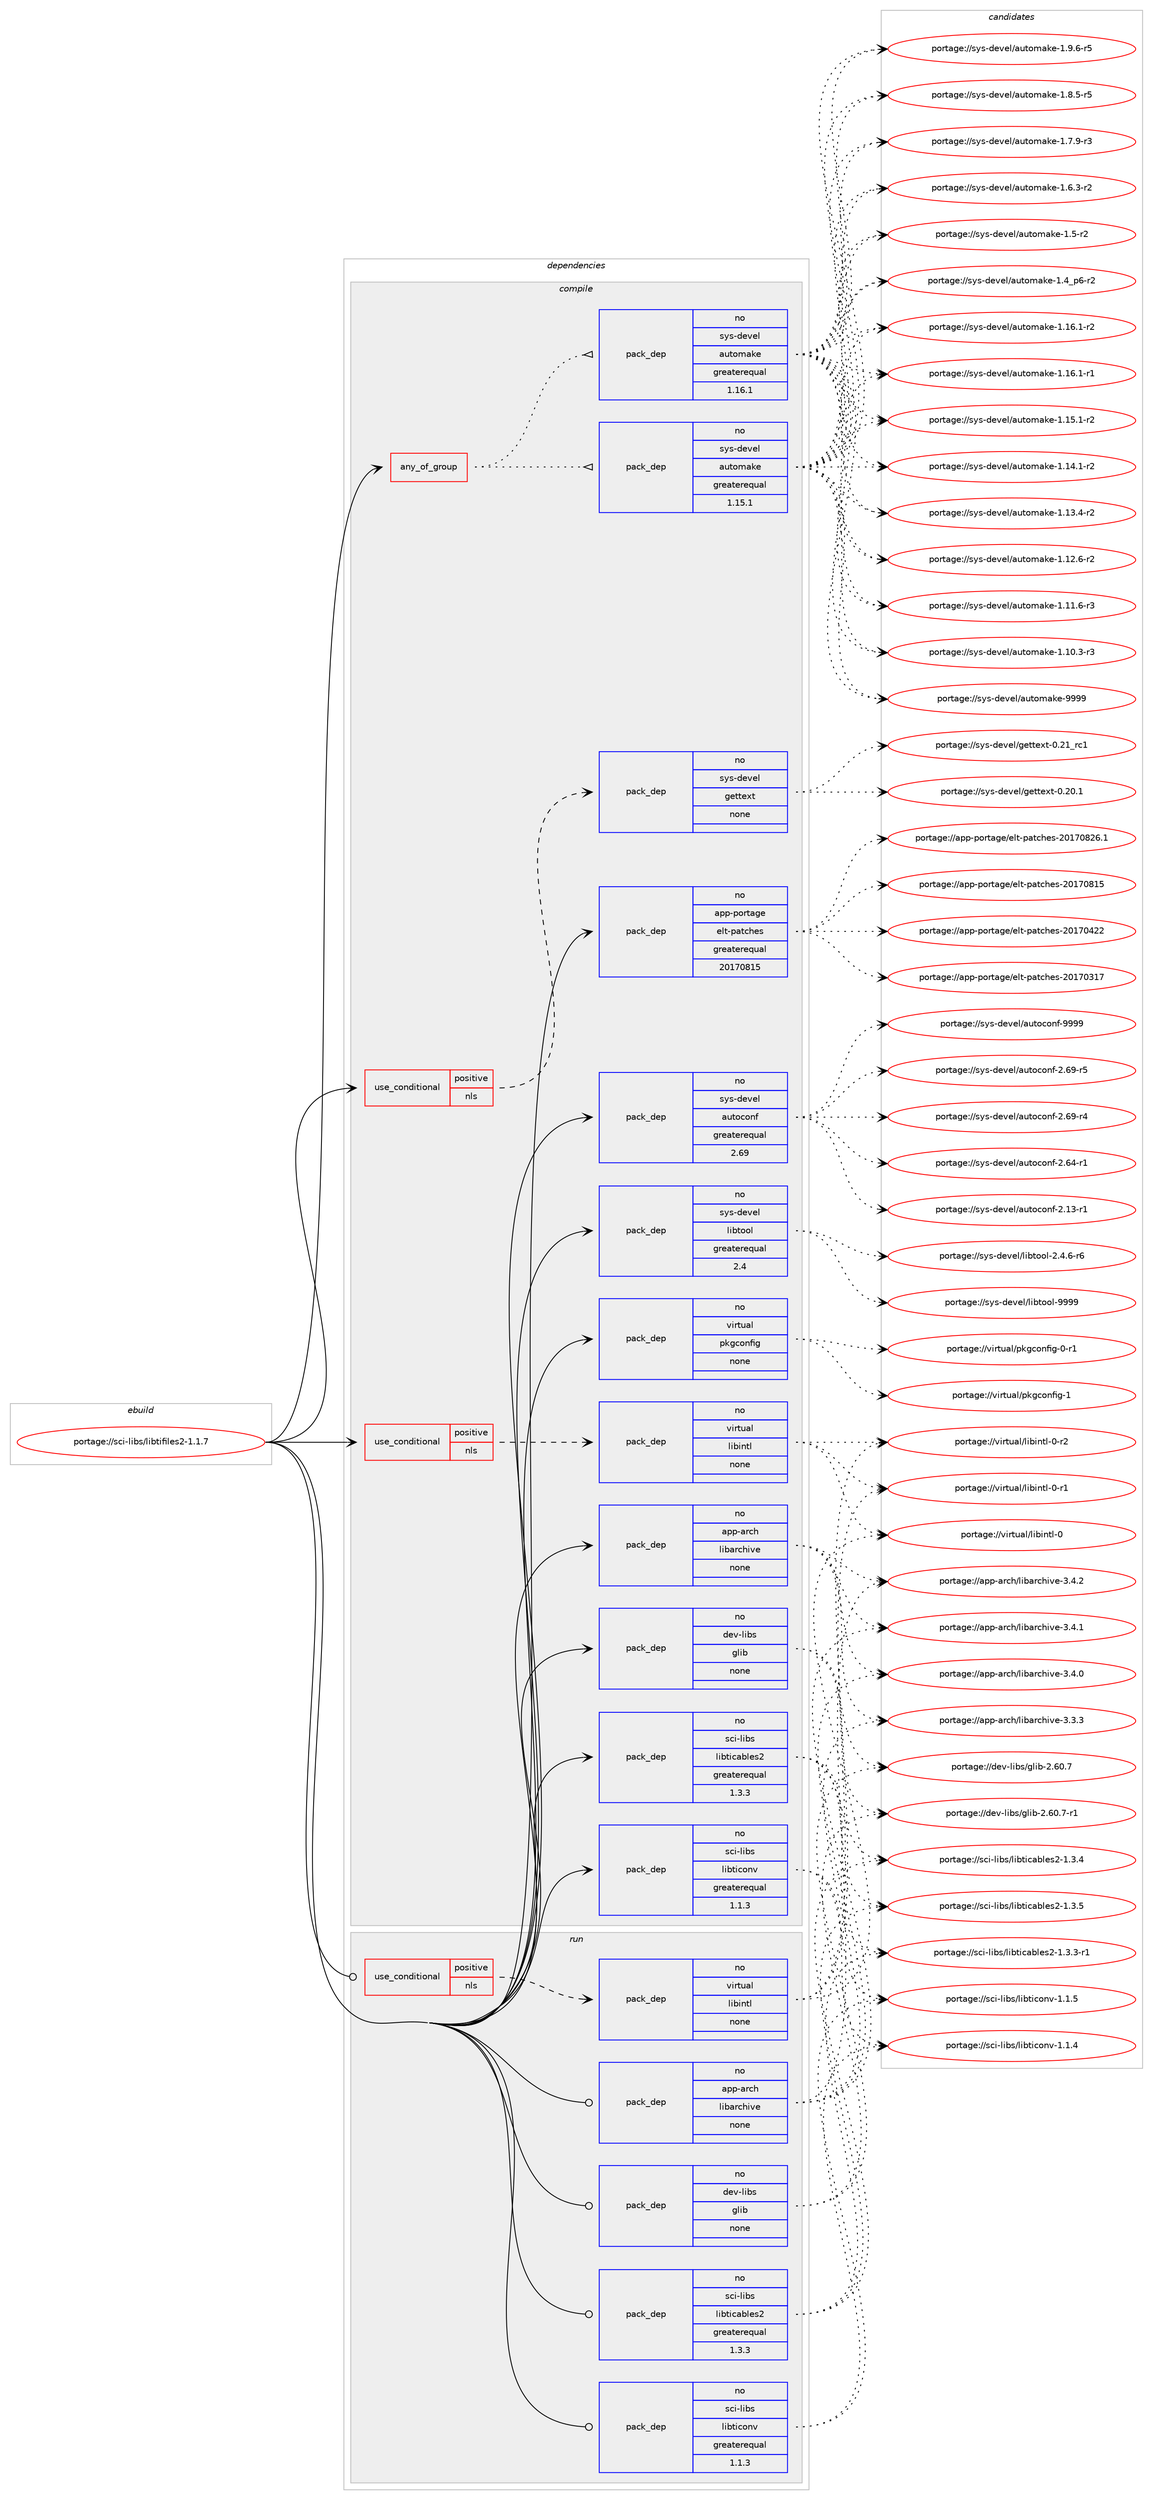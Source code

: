 digraph prolog {

# *************
# Graph options
# *************

newrank=true;
concentrate=true;
compound=true;
graph [rankdir=LR,fontname=Helvetica,fontsize=10,ranksep=1.5];#, ranksep=2.5, nodesep=0.2];
edge  [arrowhead=vee];
node  [fontname=Helvetica,fontsize=10];

# **********
# The ebuild
# **********

subgraph cluster_leftcol {
color=gray;
rank=same;
label=<<i>ebuild</i>>;
id [label="portage://sci-libs/libtifiles2-1.1.7", color=red, width=4, href="../sci-libs/libtifiles2-1.1.7.svg"];
}

# ****************
# The dependencies
# ****************

subgraph cluster_midcol {
color=gray;
label=<<i>dependencies</i>>;
subgraph cluster_compile {
fillcolor="#eeeeee";
style=filled;
label=<<i>compile</i>>;
subgraph any1414 {
dependency87130 [label=<<TABLE BORDER="0" CELLBORDER="1" CELLSPACING="0" CELLPADDING="4"><TR><TD CELLPADDING="10">any_of_group</TD></TR></TABLE>>, shape=none, color=red];subgraph pack68255 {
dependency87131 [label=<<TABLE BORDER="0" CELLBORDER="1" CELLSPACING="0" CELLPADDING="4" WIDTH="220"><TR><TD ROWSPAN="6" CELLPADDING="30">pack_dep</TD></TR><TR><TD WIDTH="110">no</TD></TR><TR><TD>sys-devel</TD></TR><TR><TD>automake</TD></TR><TR><TD>greaterequal</TD></TR><TR><TD>1.16.1</TD></TR></TABLE>>, shape=none, color=blue];
}
dependency87130:e -> dependency87131:w [weight=20,style="dotted",arrowhead="oinv"];
subgraph pack68256 {
dependency87132 [label=<<TABLE BORDER="0" CELLBORDER="1" CELLSPACING="0" CELLPADDING="4" WIDTH="220"><TR><TD ROWSPAN="6" CELLPADDING="30">pack_dep</TD></TR><TR><TD WIDTH="110">no</TD></TR><TR><TD>sys-devel</TD></TR><TR><TD>automake</TD></TR><TR><TD>greaterequal</TD></TR><TR><TD>1.15.1</TD></TR></TABLE>>, shape=none, color=blue];
}
dependency87130:e -> dependency87132:w [weight=20,style="dotted",arrowhead="oinv"];
}
id:e -> dependency87130:w [weight=20,style="solid",arrowhead="vee"];
subgraph cond17377 {
dependency87133 [label=<<TABLE BORDER="0" CELLBORDER="1" CELLSPACING="0" CELLPADDING="4"><TR><TD ROWSPAN="3" CELLPADDING="10">use_conditional</TD></TR><TR><TD>positive</TD></TR><TR><TD>nls</TD></TR></TABLE>>, shape=none, color=red];
subgraph pack68257 {
dependency87134 [label=<<TABLE BORDER="0" CELLBORDER="1" CELLSPACING="0" CELLPADDING="4" WIDTH="220"><TR><TD ROWSPAN="6" CELLPADDING="30">pack_dep</TD></TR><TR><TD WIDTH="110">no</TD></TR><TR><TD>sys-devel</TD></TR><TR><TD>gettext</TD></TR><TR><TD>none</TD></TR><TR><TD></TD></TR></TABLE>>, shape=none, color=blue];
}
dependency87133:e -> dependency87134:w [weight=20,style="dashed",arrowhead="vee"];
}
id:e -> dependency87133:w [weight=20,style="solid",arrowhead="vee"];
subgraph cond17378 {
dependency87135 [label=<<TABLE BORDER="0" CELLBORDER="1" CELLSPACING="0" CELLPADDING="4"><TR><TD ROWSPAN="3" CELLPADDING="10">use_conditional</TD></TR><TR><TD>positive</TD></TR><TR><TD>nls</TD></TR></TABLE>>, shape=none, color=red];
subgraph pack68258 {
dependency87136 [label=<<TABLE BORDER="0" CELLBORDER="1" CELLSPACING="0" CELLPADDING="4" WIDTH="220"><TR><TD ROWSPAN="6" CELLPADDING="30">pack_dep</TD></TR><TR><TD WIDTH="110">no</TD></TR><TR><TD>virtual</TD></TR><TR><TD>libintl</TD></TR><TR><TD>none</TD></TR><TR><TD></TD></TR></TABLE>>, shape=none, color=blue];
}
dependency87135:e -> dependency87136:w [weight=20,style="dashed",arrowhead="vee"];
}
id:e -> dependency87135:w [weight=20,style="solid",arrowhead="vee"];
subgraph pack68259 {
dependency87137 [label=<<TABLE BORDER="0" CELLBORDER="1" CELLSPACING="0" CELLPADDING="4" WIDTH="220"><TR><TD ROWSPAN="6" CELLPADDING="30">pack_dep</TD></TR><TR><TD WIDTH="110">no</TD></TR><TR><TD>app-arch</TD></TR><TR><TD>libarchive</TD></TR><TR><TD>none</TD></TR><TR><TD></TD></TR></TABLE>>, shape=none, color=blue];
}
id:e -> dependency87137:w [weight=20,style="solid",arrowhead="vee"];
subgraph pack68260 {
dependency87138 [label=<<TABLE BORDER="0" CELLBORDER="1" CELLSPACING="0" CELLPADDING="4" WIDTH="220"><TR><TD ROWSPAN="6" CELLPADDING="30">pack_dep</TD></TR><TR><TD WIDTH="110">no</TD></TR><TR><TD>app-portage</TD></TR><TR><TD>elt-patches</TD></TR><TR><TD>greaterequal</TD></TR><TR><TD>20170815</TD></TR></TABLE>>, shape=none, color=blue];
}
id:e -> dependency87138:w [weight=20,style="solid",arrowhead="vee"];
subgraph pack68261 {
dependency87139 [label=<<TABLE BORDER="0" CELLBORDER="1" CELLSPACING="0" CELLPADDING="4" WIDTH="220"><TR><TD ROWSPAN="6" CELLPADDING="30">pack_dep</TD></TR><TR><TD WIDTH="110">no</TD></TR><TR><TD>dev-libs</TD></TR><TR><TD>glib</TD></TR><TR><TD>none</TD></TR><TR><TD></TD></TR></TABLE>>, shape=none, color=blue];
}
id:e -> dependency87139:w [weight=20,style="solid",arrowhead="vee"];
subgraph pack68262 {
dependency87140 [label=<<TABLE BORDER="0" CELLBORDER="1" CELLSPACING="0" CELLPADDING="4" WIDTH="220"><TR><TD ROWSPAN="6" CELLPADDING="30">pack_dep</TD></TR><TR><TD WIDTH="110">no</TD></TR><TR><TD>sci-libs</TD></TR><TR><TD>libticables2</TD></TR><TR><TD>greaterequal</TD></TR><TR><TD>1.3.3</TD></TR></TABLE>>, shape=none, color=blue];
}
id:e -> dependency87140:w [weight=20,style="solid",arrowhead="vee"];
subgraph pack68263 {
dependency87141 [label=<<TABLE BORDER="0" CELLBORDER="1" CELLSPACING="0" CELLPADDING="4" WIDTH="220"><TR><TD ROWSPAN="6" CELLPADDING="30">pack_dep</TD></TR><TR><TD WIDTH="110">no</TD></TR><TR><TD>sci-libs</TD></TR><TR><TD>libticonv</TD></TR><TR><TD>greaterequal</TD></TR><TR><TD>1.1.3</TD></TR></TABLE>>, shape=none, color=blue];
}
id:e -> dependency87141:w [weight=20,style="solid",arrowhead="vee"];
subgraph pack68264 {
dependency87142 [label=<<TABLE BORDER="0" CELLBORDER="1" CELLSPACING="0" CELLPADDING="4" WIDTH="220"><TR><TD ROWSPAN="6" CELLPADDING="30">pack_dep</TD></TR><TR><TD WIDTH="110">no</TD></TR><TR><TD>sys-devel</TD></TR><TR><TD>autoconf</TD></TR><TR><TD>greaterequal</TD></TR><TR><TD>2.69</TD></TR></TABLE>>, shape=none, color=blue];
}
id:e -> dependency87142:w [weight=20,style="solid",arrowhead="vee"];
subgraph pack68265 {
dependency87143 [label=<<TABLE BORDER="0" CELLBORDER="1" CELLSPACING="0" CELLPADDING="4" WIDTH="220"><TR><TD ROWSPAN="6" CELLPADDING="30">pack_dep</TD></TR><TR><TD WIDTH="110">no</TD></TR><TR><TD>sys-devel</TD></TR><TR><TD>libtool</TD></TR><TR><TD>greaterequal</TD></TR><TR><TD>2.4</TD></TR></TABLE>>, shape=none, color=blue];
}
id:e -> dependency87143:w [weight=20,style="solid",arrowhead="vee"];
subgraph pack68266 {
dependency87144 [label=<<TABLE BORDER="0" CELLBORDER="1" CELLSPACING="0" CELLPADDING="4" WIDTH="220"><TR><TD ROWSPAN="6" CELLPADDING="30">pack_dep</TD></TR><TR><TD WIDTH="110">no</TD></TR><TR><TD>virtual</TD></TR><TR><TD>pkgconfig</TD></TR><TR><TD>none</TD></TR><TR><TD></TD></TR></TABLE>>, shape=none, color=blue];
}
id:e -> dependency87144:w [weight=20,style="solid",arrowhead="vee"];
}
subgraph cluster_compileandrun {
fillcolor="#eeeeee";
style=filled;
label=<<i>compile and run</i>>;
}
subgraph cluster_run {
fillcolor="#eeeeee";
style=filled;
label=<<i>run</i>>;
subgraph cond17379 {
dependency87145 [label=<<TABLE BORDER="0" CELLBORDER="1" CELLSPACING="0" CELLPADDING="4"><TR><TD ROWSPAN="3" CELLPADDING="10">use_conditional</TD></TR><TR><TD>positive</TD></TR><TR><TD>nls</TD></TR></TABLE>>, shape=none, color=red];
subgraph pack68267 {
dependency87146 [label=<<TABLE BORDER="0" CELLBORDER="1" CELLSPACING="0" CELLPADDING="4" WIDTH="220"><TR><TD ROWSPAN="6" CELLPADDING="30">pack_dep</TD></TR><TR><TD WIDTH="110">no</TD></TR><TR><TD>virtual</TD></TR><TR><TD>libintl</TD></TR><TR><TD>none</TD></TR><TR><TD></TD></TR></TABLE>>, shape=none, color=blue];
}
dependency87145:e -> dependency87146:w [weight=20,style="dashed",arrowhead="vee"];
}
id:e -> dependency87145:w [weight=20,style="solid",arrowhead="odot"];
subgraph pack68268 {
dependency87147 [label=<<TABLE BORDER="0" CELLBORDER="1" CELLSPACING="0" CELLPADDING="4" WIDTH="220"><TR><TD ROWSPAN="6" CELLPADDING="30">pack_dep</TD></TR><TR><TD WIDTH="110">no</TD></TR><TR><TD>app-arch</TD></TR><TR><TD>libarchive</TD></TR><TR><TD>none</TD></TR><TR><TD></TD></TR></TABLE>>, shape=none, color=blue];
}
id:e -> dependency87147:w [weight=20,style="solid",arrowhead="odot"];
subgraph pack68269 {
dependency87148 [label=<<TABLE BORDER="0" CELLBORDER="1" CELLSPACING="0" CELLPADDING="4" WIDTH="220"><TR><TD ROWSPAN="6" CELLPADDING="30">pack_dep</TD></TR><TR><TD WIDTH="110">no</TD></TR><TR><TD>dev-libs</TD></TR><TR><TD>glib</TD></TR><TR><TD>none</TD></TR><TR><TD></TD></TR></TABLE>>, shape=none, color=blue];
}
id:e -> dependency87148:w [weight=20,style="solid",arrowhead="odot"];
subgraph pack68270 {
dependency87149 [label=<<TABLE BORDER="0" CELLBORDER="1" CELLSPACING="0" CELLPADDING="4" WIDTH="220"><TR><TD ROWSPAN="6" CELLPADDING="30">pack_dep</TD></TR><TR><TD WIDTH="110">no</TD></TR><TR><TD>sci-libs</TD></TR><TR><TD>libticables2</TD></TR><TR><TD>greaterequal</TD></TR><TR><TD>1.3.3</TD></TR></TABLE>>, shape=none, color=blue];
}
id:e -> dependency87149:w [weight=20,style="solid",arrowhead="odot"];
subgraph pack68271 {
dependency87150 [label=<<TABLE BORDER="0" CELLBORDER="1" CELLSPACING="0" CELLPADDING="4" WIDTH="220"><TR><TD ROWSPAN="6" CELLPADDING="30">pack_dep</TD></TR><TR><TD WIDTH="110">no</TD></TR><TR><TD>sci-libs</TD></TR><TR><TD>libticonv</TD></TR><TR><TD>greaterequal</TD></TR><TR><TD>1.1.3</TD></TR></TABLE>>, shape=none, color=blue];
}
id:e -> dependency87150:w [weight=20,style="solid",arrowhead="odot"];
}
}

# **************
# The candidates
# **************

subgraph cluster_choices {
rank=same;
color=gray;
label=<<i>candidates</i>>;

subgraph choice68255 {
color=black;
nodesep=1;
choice115121115451001011181011084797117116111109971071014557575757 [label="portage://sys-devel/automake-9999", color=red, width=4,href="../sys-devel/automake-9999.svg"];
choice115121115451001011181011084797117116111109971071014549465746544511453 [label="portage://sys-devel/automake-1.9.6-r5", color=red, width=4,href="../sys-devel/automake-1.9.6-r5.svg"];
choice115121115451001011181011084797117116111109971071014549465646534511453 [label="portage://sys-devel/automake-1.8.5-r5", color=red, width=4,href="../sys-devel/automake-1.8.5-r5.svg"];
choice115121115451001011181011084797117116111109971071014549465546574511451 [label="portage://sys-devel/automake-1.7.9-r3", color=red, width=4,href="../sys-devel/automake-1.7.9-r3.svg"];
choice115121115451001011181011084797117116111109971071014549465446514511450 [label="portage://sys-devel/automake-1.6.3-r2", color=red, width=4,href="../sys-devel/automake-1.6.3-r2.svg"];
choice11512111545100101118101108479711711611110997107101454946534511450 [label="portage://sys-devel/automake-1.5-r2", color=red, width=4,href="../sys-devel/automake-1.5-r2.svg"];
choice115121115451001011181011084797117116111109971071014549465295112544511450 [label="portage://sys-devel/automake-1.4_p6-r2", color=red, width=4,href="../sys-devel/automake-1.4_p6-r2.svg"];
choice11512111545100101118101108479711711611110997107101454946495446494511450 [label="portage://sys-devel/automake-1.16.1-r2", color=red, width=4,href="../sys-devel/automake-1.16.1-r2.svg"];
choice11512111545100101118101108479711711611110997107101454946495446494511449 [label="portage://sys-devel/automake-1.16.1-r1", color=red, width=4,href="../sys-devel/automake-1.16.1-r1.svg"];
choice11512111545100101118101108479711711611110997107101454946495346494511450 [label="portage://sys-devel/automake-1.15.1-r2", color=red, width=4,href="../sys-devel/automake-1.15.1-r2.svg"];
choice11512111545100101118101108479711711611110997107101454946495246494511450 [label="portage://sys-devel/automake-1.14.1-r2", color=red, width=4,href="../sys-devel/automake-1.14.1-r2.svg"];
choice11512111545100101118101108479711711611110997107101454946495146524511450 [label="portage://sys-devel/automake-1.13.4-r2", color=red, width=4,href="../sys-devel/automake-1.13.4-r2.svg"];
choice11512111545100101118101108479711711611110997107101454946495046544511450 [label="portage://sys-devel/automake-1.12.6-r2", color=red, width=4,href="../sys-devel/automake-1.12.6-r2.svg"];
choice11512111545100101118101108479711711611110997107101454946494946544511451 [label="portage://sys-devel/automake-1.11.6-r3", color=red, width=4,href="../sys-devel/automake-1.11.6-r3.svg"];
choice11512111545100101118101108479711711611110997107101454946494846514511451 [label="portage://sys-devel/automake-1.10.3-r3", color=red, width=4,href="../sys-devel/automake-1.10.3-r3.svg"];
dependency87131:e -> choice115121115451001011181011084797117116111109971071014557575757:w [style=dotted,weight="100"];
dependency87131:e -> choice115121115451001011181011084797117116111109971071014549465746544511453:w [style=dotted,weight="100"];
dependency87131:e -> choice115121115451001011181011084797117116111109971071014549465646534511453:w [style=dotted,weight="100"];
dependency87131:e -> choice115121115451001011181011084797117116111109971071014549465546574511451:w [style=dotted,weight="100"];
dependency87131:e -> choice115121115451001011181011084797117116111109971071014549465446514511450:w [style=dotted,weight="100"];
dependency87131:e -> choice11512111545100101118101108479711711611110997107101454946534511450:w [style=dotted,weight="100"];
dependency87131:e -> choice115121115451001011181011084797117116111109971071014549465295112544511450:w [style=dotted,weight="100"];
dependency87131:e -> choice11512111545100101118101108479711711611110997107101454946495446494511450:w [style=dotted,weight="100"];
dependency87131:e -> choice11512111545100101118101108479711711611110997107101454946495446494511449:w [style=dotted,weight="100"];
dependency87131:e -> choice11512111545100101118101108479711711611110997107101454946495346494511450:w [style=dotted,weight="100"];
dependency87131:e -> choice11512111545100101118101108479711711611110997107101454946495246494511450:w [style=dotted,weight="100"];
dependency87131:e -> choice11512111545100101118101108479711711611110997107101454946495146524511450:w [style=dotted,weight="100"];
dependency87131:e -> choice11512111545100101118101108479711711611110997107101454946495046544511450:w [style=dotted,weight="100"];
dependency87131:e -> choice11512111545100101118101108479711711611110997107101454946494946544511451:w [style=dotted,weight="100"];
dependency87131:e -> choice11512111545100101118101108479711711611110997107101454946494846514511451:w [style=dotted,weight="100"];
}
subgraph choice68256 {
color=black;
nodesep=1;
choice115121115451001011181011084797117116111109971071014557575757 [label="portage://sys-devel/automake-9999", color=red, width=4,href="../sys-devel/automake-9999.svg"];
choice115121115451001011181011084797117116111109971071014549465746544511453 [label="portage://sys-devel/automake-1.9.6-r5", color=red, width=4,href="../sys-devel/automake-1.9.6-r5.svg"];
choice115121115451001011181011084797117116111109971071014549465646534511453 [label="portage://sys-devel/automake-1.8.5-r5", color=red, width=4,href="../sys-devel/automake-1.8.5-r5.svg"];
choice115121115451001011181011084797117116111109971071014549465546574511451 [label="portage://sys-devel/automake-1.7.9-r3", color=red, width=4,href="../sys-devel/automake-1.7.9-r3.svg"];
choice115121115451001011181011084797117116111109971071014549465446514511450 [label="portage://sys-devel/automake-1.6.3-r2", color=red, width=4,href="../sys-devel/automake-1.6.3-r2.svg"];
choice11512111545100101118101108479711711611110997107101454946534511450 [label="portage://sys-devel/automake-1.5-r2", color=red, width=4,href="../sys-devel/automake-1.5-r2.svg"];
choice115121115451001011181011084797117116111109971071014549465295112544511450 [label="portage://sys-devel/automake-1.4_p6-r2", color=red, width=4,href="../sys-devel/automake-1.4_p6-r2.svg"];
choice11512111545100101118101108479711711611110997107101454946495446494511450 [label="portage://sys-devel/automake-1.16.1-r2", color=red, width=4,href="../sys-devel/automake-1.16.1-r2.svg"];
choice11512111545100101118101108479711711611110997107101454946495446494511449 [label="portage://sys-devel/automake-1.16.1-r1", color=red, width=4,href="../sys-devel/automake-1.16.1-r1.svg"];
choice11512111545100101118101108479711711611110997107101454946495346494511450 [label="portage://sys-devel/automake-1.15.1-r2", color=red, width=4,href="../sys-devel/automake-1.15.1-r2.svg"];
choice11512111545100101118101108479711711611110997107101454946495246494511450 [label="portage://sys-devel/automake-1.14.1-r2", color=red, width=4,href="../sys-devel/automake-1.14.1-r2.svg"];
choice11512111545100101118101108479711711611110997107101454946495146524511450 [label="portage://sys-devel/automake-1.13.4-r2", color=red, width=4,href="../sys-devel/automake-1.13.4-r2.svg"];
choice11512111545100101118101108479711711611110997107101454946495046544511450 [label="portage://sys-devel/automake-1.12.6-r2", color=red, width=4,href="../sys-devel/automake-1.12.6-r2.svg"];
choice11512111545100101118101108479711711611110997107101454946494946544511451 [label="portage://sys-devel/automake-1.11.6-r3", color=red, width=4,href="../sys-devel/automake-1.11.6-r3.svg"];
choice11512111545100101118101108479711711611110997107101454946494846514511451 [label="portage://sys-devel/automake-1.10.3-r3", color=red, width=4,href="../sys-devel/automake-1.10.3-r3.svg"];
dependency87132:e -> choice115121115451001011181011084797117116111109971071014557575757:w [style=dotted,weight="100"];
dependency87132:e -> choice115121115451001011181011084797117116111109971071014549465746544511453:w [style=dotted,weight="100"];
dependency87132:e -> choice115121115451001011181011084797117116111109971071014549465646534511453:w [style=dotted,weight="100"];
dependency87132:e -> choice115121115451001011181011084797117116111109971071014549465546574511451:w [style=dotted,weight="100"];
dependency87132:e -> choice115121115451001011181011084797117116111109971071014549465446514511450:w [style=dotted,weight="100"];
dependency87132:e -> choice11512111545100101118101108479711711611110997107101454946534511450:w [style=dotted,weight="100"];
dependency87132:e -> choice115121115451001011181011084797117116111109971071014549465295112544511450:w [style=dotted,weight="100"];
dependency87132:e -> choice11512111545100101118101108479711711611110997107101454946495446494511450:w [style=dotted,weight="100"];
dependency87132:e -> choice11512111545100101118101108479711711611110997107101454946495446494511449:w [style=dotted,weight="100"];
dependency87132:e -> choice11512111545100101118101108479711711611110997107101454946495346494511450:w [style=dotted,weight="100"];
dependency87132:e -> choice11512111545100101118101108479711711611110997107101454946495246494511450:w [style=dotted,weight="100"];
dependency87132:e -> choice11512111545100101118101108479711711611110997107101454946495146524511450:w [style=dotted,weight="100"];
dependency87132:e -> choice11512111545100101118101108479711711611110997107101454946495046544511450:w [style=dotted,weight="100"];
dependency87132:e -> choice11512111545100101118101108479711711611110997107101454946494946544511451:w [style=dotted,weight="100"];
dependency87132:e -> choice11512111545100101118101108479711711611110997107101454946494846514511451:w [style=dotted,weight="100"];
}
subgraph choice68257 {
color=black;
nodesep=1;
choice11512111545100101118101108471031011161161011201164548465049951149949 [label="portage://sys-devel/gettext-0.21_rc1", color=red, width=4,href="../sys-devel/gettext-0.21_rc1.svg"];
choice115121115451001011181011084710310111611610112011645484650484649 [label="portage://sys-devel/gettext-0.20.1", color=red, width=4,href="../sys-devel/gettext-0.20.1.svg"];
dependency87134:e -> choice11512111545100101118101108471031011161161011201164548465049951149949:w [style=dotted,weight="100"];
dependency87134:e -> choice115121115451001011181011084710310111611610112011645484650484649:w [style=dotted,weight="100"];
}
subgraph choice68258 {
color=black;
nodesep=1;
choice11810511411611797108471081059810511011610845484511450 [label="portage://virtual/libintl-0-r2", color=red, width=4,href="../virtual/libintl-0-r2.svg"];
choice11810511411611797108471081059810511011610845484511449 [label="portage://virtual/libintl-0-r1", color=red, width=4,href="../virtual/libintl-0-r1.svg"];
choice1181051141161179710847108105981051101161084548 [label="portage://virtual/libintl-0", color=red, width=4,href="../virtual/libintl-0.svg"];
dependency87136:e -> choice11810511411611797108471081059810511011610845484511450:w [style=dotted,weight="100"];
dependency87136:e -> choice11810511411611797108471081059810511011610845484511449:w [style=dotted,weight="100"];
dependency87136:e -> choice1181051141161179710847108105981051101161084548:w [style=dotted,weight="100"];
}
subgraph choice68259 {
color=black;
nodesep=1;
choice9711211245971149910447108105989711499104105118101455146524650 [label="portage://app-arch/libarchive-3.4.2", color=red, width=4,href="../app-arch/libarchive-3.4.2.svg"];
choice9711211245971149910447108105989711499104105118101455146524649 [label="portage://app-arch/libarchive-3.4.1", color=red, width=4,href="../app-arch/libarchive-3.4.1.svg"];
choice9711211245971149910447108105989711499104105118101455146524648 [label="portage://app-arch/libarchive-3.4.0", color=red, width=4,href="../app-arch/libarchive-3.4.0.svg"];
choice9711211245971149910447108105989711499104105118101455146514651 [label="portage://app-arch/libarchive-3.3.3", color=red, width=4,href="../app-arch/libarchive-3.3.3.svg"];
dependency87137:e -> choice9711211245971149910447108105989711499104105118101455146524650:w [style=dotted,weight="100"];
dependency87137:e -> choice9711211245971149910447108105989711499104105118101455146524649:w [style=dotted,weight="100"];
dependency87137:e -> choice9711211245971149910447108105989711499104105118101455146524648:w [style=dotted,weight="100"];
dependency87137:e -> choice9711211245971149910447108105989711499104105118101455146514651:w [style=dotted,weight="100"];
}
subgraph choice68260 {
color=black;
nodesep=1;
choice971121124511211111411697103101471011081164511297116991041011154550484955485650544649 [label="portage://app-portage/elt-patches-20170826.1", color=red, width=4,href="../app-portage/elt-patches-20170826.1.svg"];
choice97112112451121111141169710310147101108116451129711699104101115455048495548564953 [label="portage://app-portage/elt-patches-20170815", color=red, width=4,href="../app-portage/elt-patches-20170815.svg"];
choice97112112451121111141169710310147101108116451129711699104101115455048495548525050 [label="portage://app-portage/elt-patches-20170422", color=red, width=4,href="../app-portage/elt-patches-20170422.svg"];
choice97112112451121111141169710310147101108116451129711699104101115455048495548514955 [label="portage://app-portage/elt-patches-20170317", color=red, width=4,href="../app-portage/elt-patches-20170317.svg"];
dependency87138:e -> choice971121124511211111411697103101471011081164511297116991041011154550484955485650544649:w [style=dotted,weight="100"];
dependency87138:e -> choice97112112451121111141169710310147101108116451129711699104101115455048495548564953:w [style=dotted,weight="100"];
dependency87138:e -> choice97112112451121111141169710310147101108116451129711699104101115455048495548525050:w [style=dotted,weight="100"];
dependency87138:e -> choice97112112451121111141169710310147101108116451129711699104101115455048495548514955:w [style=dotted,weight="100"];
}
subgraph choice68261 {
color=black;
nodesep=1;
choice10010111845108105981154710310810598455046544846554511449 [label="portage://dev-libs/glib-2.60.7-r1", color=red, width=4,href="../dev-libs/glib-2.60.7-r1.svg"];
choice1001011184510810598115471031081059845504654484655 [label="portage://dev-libs/glib-2.60.7", color=red, width=4,href="../dev-libs/glib-2.60.7.svg"];
dependency87139:e -> choice10010111845108105981154710310810598455046544846554511449:w [style=dotted,weight="100"];
dependency87139:e -> choice1001011184510810598115471031081059845504654484655:w [style=dotted,weight="100"];
}
subgraph choice68262 {
color=black;
nodesep=1;
choice115991054510810598115471081059811610599979810810111550454946514653 [label="portage://sci-libs/libticables2-1.3.5", color=red, width=4,href="../sci-libs/libticables2-1.3.5.svg"];
choice115991054510810598115471081059811610599979810810111550454946514652 [label="portage://sci-libs/libticables2-1.3.4", color=red, width=4,href="../sci-libs/libticables2-1.3.4.svg"];
choice1159910545108105981154710810598116105999798108101115504549465146514511449 [label="portage://sci-libs/libticables2-1.3.3-r1", color=red, width=4,href="../sci-libs/libticables2-1.3.3-r1.svg"];
dependency87140:e -> choice115991054510810598115471081059811610599979810810111550454946514653:w [style=dotted,weight="100"];
dependency87140:e -> choice115991054510810598115471081059811610599979810810111550454946514652:w [style=dotted,weight="100"];
dependency87140:e -> choice1159910545108105981154710810598116105999798108101115504549465146514511449:w [style=dotted,weight="100"];
}
subgraph choice68263 {
color=black;
nodesep=1;
choice115991054510810598115471081059811610599111110118454946494653 [label="portage://sci-libs/libticonv-1.1.5", color=red, width=4,href="../sci-libs/libticonv-1.1.5.svg"];
choice115991054510810598115471081059811610599111110118454946494652 [label="portage://sci-libs/libticonv-1.1.4", color=red, width=4,href="../sci-libs/libticonv-1.1.4.svg"];
dependency87141:e -> choice115991054510810598115471081059811610599111110118454946494653:w [style=dotted,weight="100"];
dependency87141:e -> choice115991054510810598115471081059811610599111110118454946494652:w [style=dotted,weight="100"];
}
subgraph choice68264 {
color=black;
nodesep=1;
choice115121115451001011181011084797117116111991111101024557575757 [label="portage://sys-devel/autoconf-9999", color=red, width=4,href="../sys-devel/autoconf-9999.svg"];
choice1151211154510010111810110847971171161119911111010245504654574511453 [label="portage://sys-devel/autoconf-2.69-r5", color=red, width=4,href="../sys-devel/autoconf-2.69-r5.svg"];
choice1151211154510010111810110847971171161119911111010245504654574511452 [label="portage://sys-devel/autoconf-2.69-r4", color=red, width=4,href="../sys-devel/autoconf-2.69-r4.svg"];
choice1151211154510010111810110847971171161119911111010245504654524511449 [label="portage://sys-devel/autoconf-2.64-r1", color=red, width=4,href="../sys-devel/autoconf-2.64-r1.svg"];
choice1151211154510010111810110847971171161119911111010245504649514511449 [label="portage://sys-devel/autoconf-2.13-r1", color=red, width=4,href="../sys-devel/autoconf-2.13-r1.svg"];
dependency87142:e -> choice115121115451001011181011084797117116111991111101024557575757:w [style=dotted,weight="100"];
dependency87142:e -> choice1151211154510010111810110847971171161119911111010245504654574511453:w [style=dotted,weight="100"];
dependency87142:e -> choice1151211154510010111810110847971171161119911111010245504654574511452:w [style=dotted,weight="100"];
dependency87142:e -> choice1151211154510010111810110847971171161119911111010245504654524511449:w [style=dotted,weight="100"];
dependency87142:e -> choice1151211154510010111810110847971171161119911111010245504649514511449:w [style=dotted,weight="100"];
}
subgraph choice68265 {
color=black;
nodesep=1;
choice1151211154510010111810110847108105981161111111084557575757 [label="portage://sys-devel/libtool-9999", color=red, width=4,href="../sys-devel/libtool-9999.svg"];
choice1151211154510010111810110847108105981161111111084550465246544511454 [label="portage://sys-devel/libtool-2.4.6-r6", color=red, width=4,href="../sys-devel/libtool-2.4.6-r6.svg"];
dependency87143:e -> choice1151211154510010111810110847108105981161111111084557575757:w [style=dotted,weight="100"];
dependency87143:e -> choice1151211154510010111810110847108105981161111111084550465246544511454:w [style=dotted,weight="100"];
}
subgraph choice68266 {
color=black;
nodesep=1;
choice1181051141161179710847112107103991111101021051034549 [label="portage://virtual/pkgconfig-1", color=red, width=4,href="../virtual/pkgconfig-1.svg"];
choice11810511411611797108471121071039911111010210510345484511449 [label="portage://virtual/pkgconfig-0-r1", color=red, width=4,href="../virtual/pkgconfig-0-r1.svg"];
dependency87144:e -> choice1181051141161179710847112107103991111101021051034549:w [style=dotted,weight="100"];
dependency87144:e -> choice11810511411611797108471121071039911111010210510345484511449:w [style=dotted,weight="100"];
}
subgraph choice68267 {
color=black;
nodesep=1;
choice11810511411611797108471081059810511011610845484511450 [label="portage://virtual/libintl-0-r2", color=red, width=4,href="../virtual/libintl-0-r2.svg"];
choice11810511411611797108471081059810511011610845484511449 [label="portage://virtual/libintl-0-r1", color=red, width=4,href="../virtual/libintl-0-r1.svg"];
choice1181051141161179710847108105981051101161084548 [label="portage://virtual/libintl-0", color=red, width=4,href="../virtual/libintl-0.svg"];
dependency87146:e -> choice11810511411611797108471081059810511011610845484511450:w [style=dotted,weight="100"];
dependency87146:e -> choice11810511411611797108471081059810511011610845484511449:w [style=dotted,weight="100"];
dependency87146:e -> choice1181051141161179710847108105981051101161084548:w [style=dotted,weight="100"];
}
subgraph choice68268 {
color=black;
nodesep=1;
choice9711211245971149910447108105989711499104105118101455146524650 [label="portage://app-arch/libarchive-3.4.2", color=red, width=4,href="../app-arch/libarchive-3.4.2.svg"];
choice9711211245971149910447108105989711499104105118101455146524649 [label="portage://app-arch/libarchive-3.4.1", color=red, width=4,href="../app-arch/libarchive-3.4.1.svg"];
choice9711211245971149910447108105989711499104105118101455146524648 [label="portage://app-arch/libarchive-3.4.0", color=red, width=4,href="../app-arch/libarchive-3.4.0.svg"];
choice9711211245971149910447108105989711499104105118101455146514651 [label="portage://app-arch/libarchive-3.3.3", color=red, width=4,href="../app-arch/libarchive-3.3.3.svg"];
dependency87147:e -> choice9711211245971149910447108105989711499104105118101455146524650:w [style=dotted,weight="100"];
dependency87147:e -> choice9711211245971149910447108105989711499104105118101455146524649:w [style=dotted,weight="100"];
dependency87147:e -> choice9711211245971149910447108105989711499104105118101455146524648:w [style=dotted,weight="100"];
dependency87147:e -> choice9711211245971149910447108105989711499104105118101455146514651:w [style=dotted,weight="100"];
}
subgraph choice68269 {
color=black;
nodesep=1;
choice10010111845108105981154710310810598455046544846554511449 [label="portage://dev-libs/glib-2.60.7-r1", color=red, width=4,href="../dev-libs/glib-2.60.7-r1.svg"];
choice1001011184510810598115471031081059845504654484655 [label="portage://dev-libs/glib-2.60.7", color=red, width=4,href="../dev-libs/glib-2.60.7.svg"];
dependency87148:e -> choice10010111845108105981154710310810598455046544846554511449:w [style=dotted,weight="100"];
dependency87148:e -> choice1001011184510810598115471031081059845504654484655:w [style=dotted,weight="100"];
}
subgraph choice68270 {
color=black;
nodesep=1;
choice115991054510810598115471081059811610599979810810111550454946514653 [label="portage://sci-libs/libticables2-1.3.5", color=red, width=4,href="../sci-libs/libticables2-1.3.5.svg"];
choice115991054510810598115471081059811610599979810810111550454946514652 [label="portage://sci-libs/libticables2-1.3.4", color=red, width=4,href="../sci-libs/libticables2-1.3.4.svg"];
choice1159910545108105981154710810598116105999798108101115504549465146514511449 [label="portage://sci-libs/libticables2-1.3.3-r1", color=red, width=4,href="../sci-libs/libticables2-1.3.3-r1.svg"];
dependency87149:e -> choice115991054510810598115471081059811610599979810810111550454946514653:w [style=dotted,weight="100"];
dependency87149:e -> choice115991054510810598115471081059811610599979810810111550454946514652:w [style=dotted,weight="100"];
dependency87149:e -> choice1159910545108105981154710810598116105999798108101115504549465146514511449:w [style=dotted,weight="100"];
}
subgraph choice68271 {
color=black;
nodesep=1;
choice115991054510810598115471081059811610599111110118454946494653 [label="portage://sci-libs/libticonv-1.1.5", color=red, width=4,href="../sci-libs/libticonv-1.1.5.svg"];
choice115991054510810598115471081059811610599111110118454946494652 [label="portage://sci-libs/libticonv-1.1.4", color=red, width=4,href="../sci-libs/libticonv-1.1.4.svg"];
dependency87150:e -> choice115991054510810598115471081059811610599111110118454946494653:w [style=dotted,weight="100"];
dependency87150:e -> choice115991054510810598115471081059811610599111110118454946494652:w [style=dotted,weight="100"];
}
}

}
